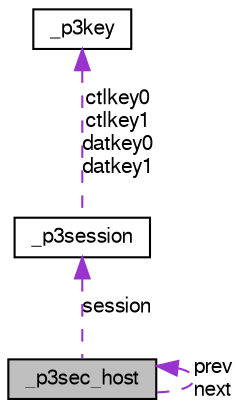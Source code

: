 digraph G
{
  bgcolor="transparent";
  edge [fontname="FreeSans",fontsize="10",labelfontname="FreeSans",labelfontsize="10"];
  node [fontname="FreeSans",fontsize="10",shape=record];
  Node1 [label="_p3sec_host",height=0.2,width=0.4,color="black", fillcolor="grey75", style="filled" fontcolor="black"];
  Node2 -> Node1 [dir=back,color="darkorchid3",fontsize="10",style="dashed",label="session",fontname="FreeSans"];
  Node2 [label="_p3session",height=0.2,width=0.4,color="black",URL="$struct__p3session.html"];
  Node3 -> Node2 [dir=back,color="darkorchid3",fontsize="10",style="dashed",label="ctlkey0\nctlkey1\ndatkey0\ndatkey1",fontname="FreeSans"];
  Node3 [label="_p3key",height=0.2,width=0.4,color="black",URL="$struct__p3key.html"];
  Node1 -> Node1 [dir=back,color="darkorchid3",fontsize="10",style="dashed",label="prev\nnext",fontname="FreeSans"];
}
